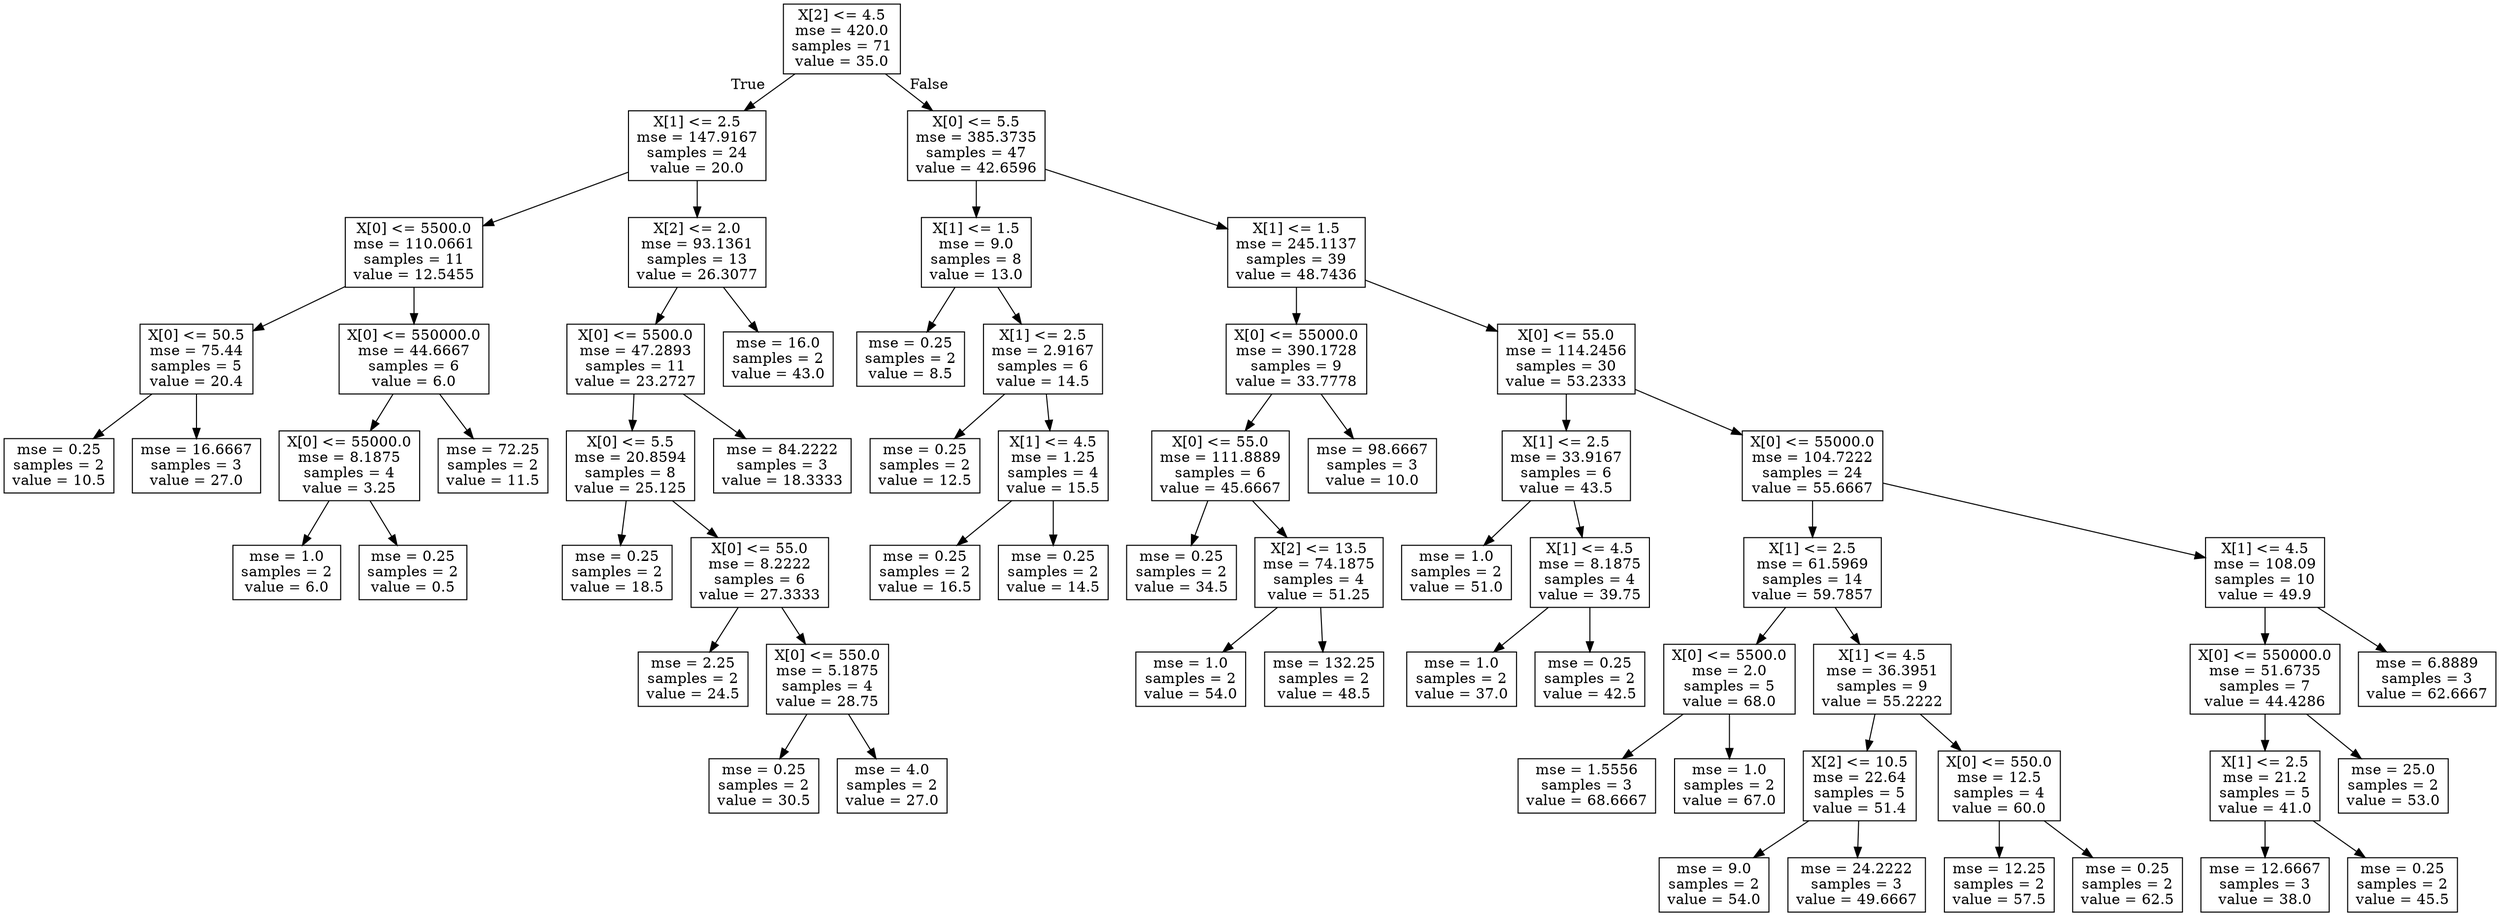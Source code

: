 digraph Tree {
node [shape=box] ;
0 [label="X[2] <= 4.5\nmse = 420.0\nsamples = 71\nvalue = 35.0"] ;
1 [label="X[1] <= 2.5\nmse = 147.9167\nsamples = 24\nvalue = 20.0"] ;
0 -> 1 [labeldistance=2.5, labelangle=45, headlabel="True"] ;
2 [label="X[0] <= 5500.0\nmse = 110.0661\nsamples = 11\nvalue = 12.5455"] ;
1 -> 2 ;
3 [label="X[0] <= 50.5\nmse = 75.44\nsamples = 5\nvalue = 20.4"] ;
2 -> 3 ;
4 [label="mse = 0.25\nsamples = 2\nvalue = 10.5"] ;
3 -> 4 ;
5 [label="mse = 16.6667\nsamples = 3\nvalue = 27.0"] ;
3 -> 5 ;
6 [label="X[0] <= 550000.0\nmse = 44.6667\nsamples = 6\nvalue = 6.0"] ;
2 -> 6 ;
7 [label="X[0] <= 55000.0\nmse = 8.1875\nsamples = 4\nvalue = 3.25"] ;
6 -> 7 ;
8 [label="mse = 1.0\nsamples = 2\nvalue = 6.0"] ;
7 -> 8 ;
9 [label="mse = 0.25\nsamples = 2\nvalue = 0.5"] ;
7 -> 9 ;
10 [label="mse = 72.25\nsamples = 2\nvalue = 11.5"] ;
6 -> 10 ;
11 [label="X[2] <= 2.0\nmse = 93.1361\nsamples = 13\nvalue = 26.3077"] ;
1 -> 11 ;
12 [label="X[0] <= 5500.0\nmse = 47.2893\nsamples = 11\nvalue = 23.2727"] ;
11 -> 12 ;
13 [label="X[0] <= 5.5\nmse = 20.8594\nsamples = 8\nvalue = 25.125"] ;
12 -> 13 ;
14 [label="mse = 0.25\nsamples = 2\nvalue = 18.5"] ;
13 -> 14 ;
15 [label="X[0] <= 55.0\nmse = 8.2222\nsamples = 6\nvalue = 27.3333"] ;
13 -> 15 ;
16 [label="mse = 2.25\nsamples = 2\nvalue = 24.5"] ;
15 -> 16 ;
17 [label="X[0] <= 550.0\nmse = 5.1875\nsamples = 4\nvalue = 28.75"] ;
15 -> 17 ;
18 [label="mse = 0.25\nsamples = 2\nvalue = 30.5"] ;
17 -> 18 ;
19 [label="mse = 4.0\nsamples = 2\nvalue = 27.0"] ;
17 -> 19 ;
20 [label="mse = 84.2222\nsamples = 3\nvalue = 18.3333"] ;
12 -> 20 ;
21 [label="mse = 16.0\nsamples = 2\nvalue = 43.0"] ;
11 -> 21 ;
22 [label="X[0] <= 5.5\nmse = 385.3735\nsamples = 47\nvalue = 42.6596"] ;
0 -> 22 [labeldistance=2.5, labelangle=-45, headlabel="False"] ;
23 [label="X[1] <= 1.5\nmse = 9.0\nsamples = 8\nvalue = 13.0"] ;
22 -> 23 ;
24 [label="mse = 0.25\nsamples = 2\nvalue = 8.5"] ;
23 -> 24 ;
25 [label="X[1] <= 2.5\nmse = 2.9167\nsamples = 6\nvalue = 14.5"] ;
23 -> 25 ;
26 [label="mse = 0.25\nsamples = 2\nvalue = 12.5"] ;
25 -> 26 ;
27 [label="X[1] <= 4.5\nmse = 1.25\nsamples = 4\nvalue = 15.5"] ;
25 -> 27 ;
28 [label="mse = 0.25\nsamples = 2\nvalue = 16.5"] ;
27 -> 28 ;
29 [label="mse = 0.25\nsamples = 2\nvalue = 14.5"] ;
27 -> 29 ;
30 [label="X[1] <= 1.5\nmse = 245.1137\nsamples = 39\nvalue = 48.7436"] ;
22 -> 30 ;
31 [label="X[0] <= 55000.0\nmse = 390.1728\nsamples = 9\nvalue = 33.7778"] ;
30 -> 31 ;
32 [label="X[0] <= 55.0\nmse = 111.8889\nsamples = 6\nvalue = 45.6667"] ;
31 -> 32 ;
33 [label="mse = 0.25\nsamples = 2\nvalue = 34.5"] ;
32 -> 33 ;
34 [label="X[2] <= 13.5\nmse = 74.1875\nsamples = 4\nvalue = 51.25"] ;
32 -> 34 ;
35 [label="mse = 1.0\nsamples = 2\nvalue = 54.0"] ;
34 -> 35 ;
36 [label="mse = 132.25\nsamples = 2\nvalue = 48.5"] ;
34 -> 36 ;
37 [label="mse = 98.6667\nsamples = 3\nvalue = 10.0"] ;
31 -> 37 ;
38 [label="X[0] <= 55.0\nmse = 114.2456\nsamples = 30\nvalue = 53.2333"] ;
30 -> 38 ;
39 [label="X[1] <= 2.5\nmse = 33.9167\nsamples = 6\nvalue = 43.5"] ;
38 -> 39 ;
40 [label="mse = 1.0\nsamples = 2\nvalue = 51.0"] ;
39 -> 40 ;
41 [label="X[1] <= 4.5\nmse = 8.1875\nsamples = 4\nvalue = 39.75"] ;
39 -> 41 ;
42 [label="mse = 1.0\nsamples = 2\nvalue = 37.0"] ;
41 -> 42 ;
43 [label="mse = 0.25\nsamples = 2\nvalue = 42.5"] ;
41 -> 43 ;
44 [label="X[0] <= 55000.0\nmse = 104.7222\nsamples = 24\nvalue = 55.6667"] ;
38 -> 44 ;
45 [label="X[1] <= 2.5\nmse = 61.5969\nsamples = 14\nvalue = 59.7857"] ;
44 -> 45 ;
46 [label="X[0] <= 5500.0\nmse = 2.0\nsamples = 5\nvalue = 68.0"] ;
45 -> 46 ;
47 [label="mse = 1.5556\nsamples = 3\nvalue = 68.6667"] ;
46 -> 47 ;
48 [label="mse = 1.0\nsamples = 2\nvalue = 67.0"] ;
46 -> 48 ;
49 [label="X[1] <= 4.5\nmse = 36.3951\nsamples = 9\nvalue = 55.2222"] ;
45 -> 49 ;
50 [label="X[2] <= 10.5\nmse = 22.64\nsamples = 5\nvalue = 51.4"] ;
49 -> 50 ;
51 [label="mse = 9.0\nsamples = 2\nvalue = 54.0"] ;
50 -> 51 ;
52 [label="mse = 24.2222\nsamples = 3\nvalue = 49.6667"] ;
50 -> 52 ;
53 [label="X[0] <= 550.0\nmse = 12.5\nsamples = 4\nvalue = 60.0"] ;
49 -> 53 ;
54 [label="mse = 12.25\nsamples = 2\nvalue = 57.5"] ;
53 -> 54 ;
55 [label="mse = 0.25\nsamples = 2\nvalue = 62.5"] ;
53 -> 55 ;
56 [label="X[1] <= 4.5\nmse = 108.09\nsamples = 10\nvalue = 49.9"] ;
44 -> 56 ;
57 [label="X[0] <= 550000.0\nmse = 51.6735\nsamples = 7\nvalue = 44.4286"] ;
56 -> 57 ;
58 [label="X[1] <= 2.5\nmse = 21.2\nsamples = 5\nvalue = 41.0"] ;
57 -> 58 ;
59 [label="mse = 12.6667\nsamples = 3\nvalue = 38.0"] ;
58 -> 59 ;
60 [label="mse = 0.25\nsamples = 2\nvalue = 45.5"] ;
58 -> 60 ;
61 [label="mse = 25.0\nsamples = 2\nvalue = 53.0"] ;
57 -> 61 ;
62 [label="mse = 6.8889\nsamples = 3\nvalue = 62.6667"] ;
56 -> 62 ;
}